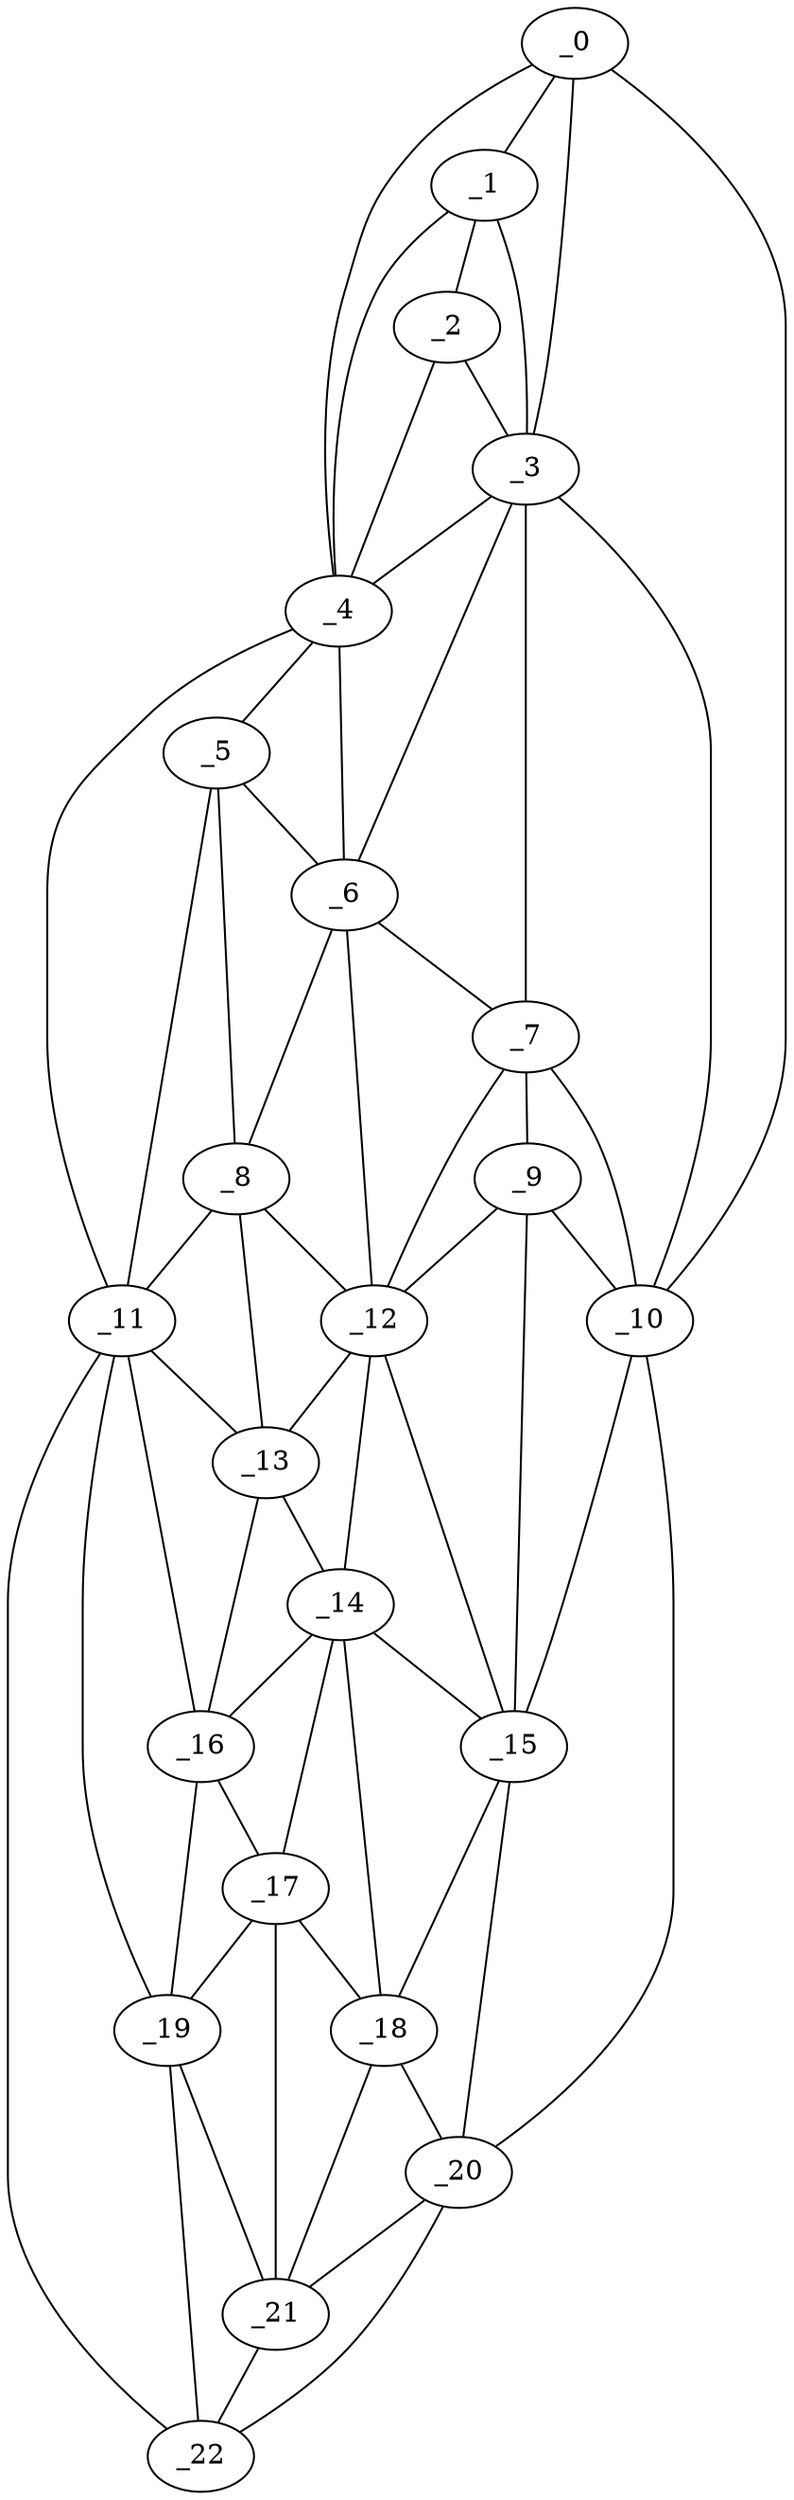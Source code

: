 graph "obj100__15.gxl" {
	_0	 [x=21,
		y=67];
	_1	 [x=42,
		y=54];
	_0 -- _1	 [valence=2];
	_3	 [x=49,
		y=62];
	_0 -- _3	 [valence=2];
	_4	 [x=53,
		y=46];
	_0 -- _4	 [valence=1];
	_10	 [x=74,
		y=84];
	_0 -- _10	 [valence=1];
	_2	 [x=45,
		y=53];
	_1 -- _2	 [valence=2];
	_1 -- _3	 [valence=2];
	_1 -- _4	 [valence=2];
	_2 -- _3	 [valence=1];
	_2 -- _4	 [valence=2];
	_3 -- _4	 [valence=2];
	_6	 [x=63,
		y=53];
	_3 -- _6	 [valence=2];
	_7	 [x=63,
		y=63];
	_3 -- _7	 [valence=2];
	_3 -- _10	 [valence=2];
	_5	 [x=60,
		y=44];
	_4 -- _5	 [valence=2];
	_4 -- _6	 [valence=2];
	_11	 [x=77,
		y=35];
	_4 -- _11	 [valence=1];
	_5 -- _6	 [valence=2];
	_8	 [x=72,
		y=40];
	_5 -- _8	 [valence=2];
	_5 -- _11	 [valence=2];
	_6 -- _7	 [valence=1];
	_6 -- _8	 [valence=1];
	_12	 [x=83,
		y=63];
	_6 -- _12	 [valence=2];
	_9	 [x=72,
		y=71];
	_7 -- _9	 [valence=2];
	_7 -- _10	 [valence=1];
	_7 -- _12	 [valence=1];
	_8 -- _11	 [valence=2];
	_8 -- _12	 [valence=2];
	_13	 [x=87,
		y=41];
	_8 -- _13	 [valence=2];
	_9 -- _10	 [valence=2];
	_9 -- _12	 [valence=2];
	_15	 [x=94,
		y=81];
	_9 -- _15	 [valence=2];
	_10 -- _15	 [valence=2];
	_20	 [x=110,
		y=82];
	_10 -- _20	 [valence=1];
	_11 -- _13	 [valence=2];
	_16	 [x=95,
		y=42];
	_11 -- _16	 [valence=2];
	_19	 [x=102,
		y=42];
	_11 -- _19	 [valence=2];
	_22	 [x=124,
		y=38];
	_11 -- _22	 [valence=1];
	_12 -- _13	 [valence=2];
	_14	 [x=92,
		y=61];
	_12 -- _14	 [valence=2];
	_12 -- _15	 [valence=2];
	_13 -- _14	 [valence=1];
	_13 -- _16	 [valence=2];
	_14 -- _15	 [valence=2];
	_14 -- _16	 [valence=2];
	_17	 [x=97,
		y=62];
	_14 -- _17	 [valence=1];
	_18	 [x=101,
		y=73];
	_14 -- _18	 [valence=2];
	_15 -- _18	 [valence=2];
	_15 -- _20	 [valence=2];
	_16 -- _17	 [valence=2];
	_16 -- _19	 [valence=1];
	_17 -- _18	 [valence=2];
	_17 -- _19	 [valence=1];
	_21	 [x=115,
		y=52];
	_17 -- _21	 [valence=1];
	_18 -- _20	 [valence=1];
	_18 -- _21	 [valence=2];
	_19 -- _21	 [valence=2];
	_19 -- _22	 [valence=1];
	_20 -- _21	 [valence=2];
	_20 -- _22	 [valence=1];
	_21 -- _22	 [valence=2];
}
